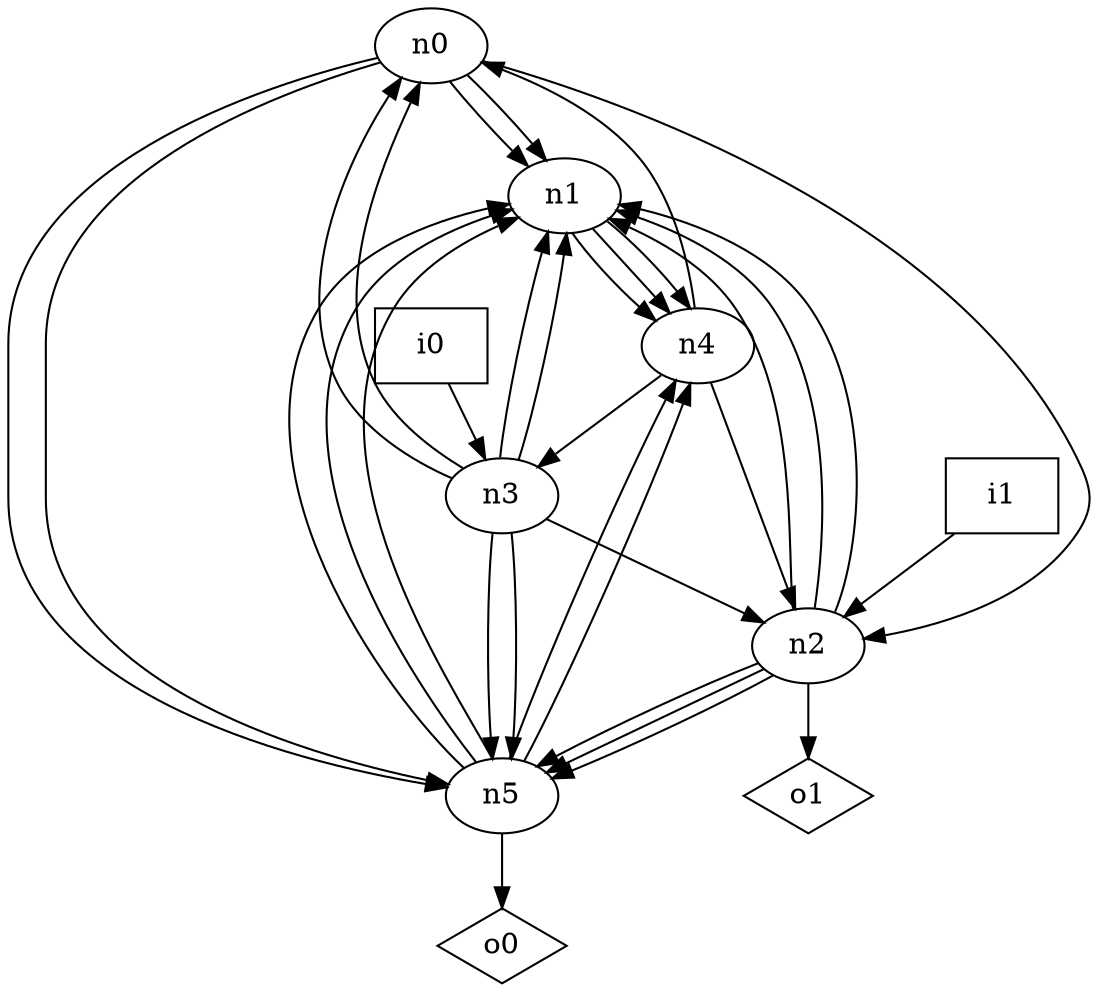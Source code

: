digraph G {
n0 [label="n0"];
n1 [label="n1"];
n2 [label="n2"];
n3 [label="n3"];
n4 [label="n4"];
n5 [label="n5"];
n6 [label="i0",shape="box"];
n7 [label="i1",shape="box"];
n8 [label="o0",shape="diamond"];
n9 [label="o1",shape="diamond"];
n0 -> n1
n0 -> n1
n0 -> n2
n0 -> n5
n0 -> n5
n1 -> n4
n1 -> n4
n1 -> n4
n2 -> n1
n2 -> n1
n2 -> n1
n2 -> n5
n2 -> n5
n2 -> n5
n2 -> n9
n3 -> n0
n3 -> n0
n3 -> n1
n3 -> n1
n3 -> n2
n3 -> n5
n3 -> n5
n4 -> n0
n4 -> n2
n4 -> n3
n5 -> n1
n5 -> n1
n5 -> n1
n5 -> n4
n5 -> n4
n5 -> n8
n6 -> n3
n7 -> n2
}